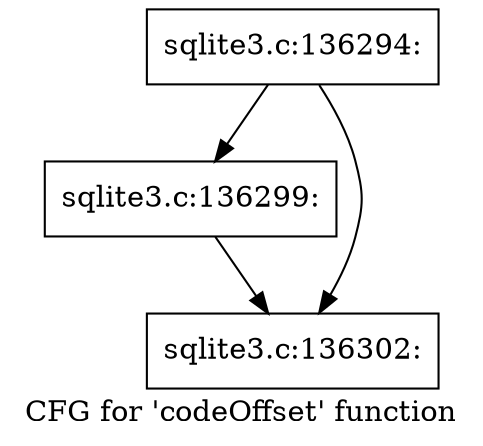 digraph "CFG for 'codeOffset' function" {
	label="CFG for 'codeOffset' function";

	Node0x55c0f9421ce0 [shape=record,label="{sqlite3.c:136294:}"];
	Node0x55c0f9421ce0 -> Node0x55c0f9440910;
	Node0x55c0f9421ce0 -> Node0x55c0f9440960;
	Node0x55c0f9440910 [shape=record,label="{sqlite3.c:136299:}"];
	Node0x55c0f9440910 -> Node0x55c0f9440960;
	Node0x55c0f9440960 [shape=record,label="{sqlite3.c:136302:}"];
}
